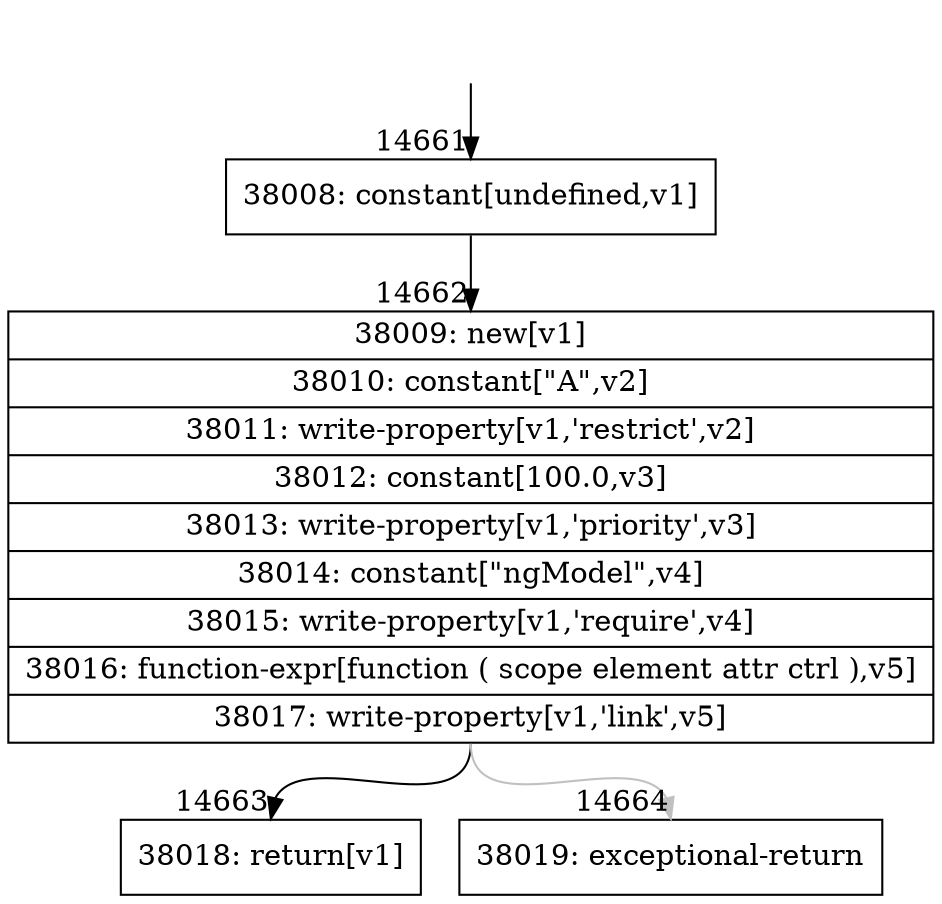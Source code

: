 digraph {
rankdir="TD"
BB_entry1165[shape=none,label=""];
BB_entry1165 -> BB14661 [tailport=s, headport=n, headlabel="    14661"]
BB14661 [shape=record label="{38008: constant[undefined,v1]}" ] 
BB14661 -> BB14662 [tailport=s, headport=n, headlabel="      14662"]
BB14662 [shape=record label="{38009: new[v1]|38010: constant[\"A\",v2]|38011: write-property[v1,'restrict',v2]|38012: constant[100.0,v3]|38013: write-property[v1,'priority',v3]|38014: constant[\"ngModel\",v4]|38015: write-property[v1,'require',v4]|38016: function-expr[function ( scope element attr ctrl ),v5]|38017: write-property[v1,'link',v5]}" ] 
BB14662 -> BB14663 [tailport=s, headport=n, headlabel="      14663"]
BB14662 -> BB14664 [tailport=s, headport=n, color=gray, headlabel="      14664"]
BB14663 [shape=record label="{38018: return[v1]}" ] 
BB14664 [shape=record label="{38019: exceptional-return}" ] 
//#$~ 24331
}
